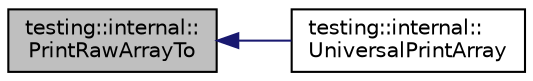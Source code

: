 digraph "testing::internal::PrintRawArrayTo"
{
  edge [fontname="Helvetica",fontsize="10",labelfontname="Helvetica",labelfontsize="10"];
  node [fontname="Helvetica",fontsize="10",shape=record];
  rankdir="LR";
  Node2544 [label="testing::internal::\lPrintRawArrayTo",height=0.2,width=0.4,color="black", fillcolor="grey75", style="filled", fontcolor="black"];
  Node2544 -> Node2545 [dir="back",color="midnightblue",fontsize="10",style="solid",fontname="Helvetica"];
  Node2545 [label="testing::internal::\lUniversalPrintArray",height=0.2,width=0.4,color="black", fillcolor="white", style="filled",URL="$d0/da7/namespacetesting_1_1internal.html#ad79d71c3110f8eb24ab352d68f29436a"];
}
